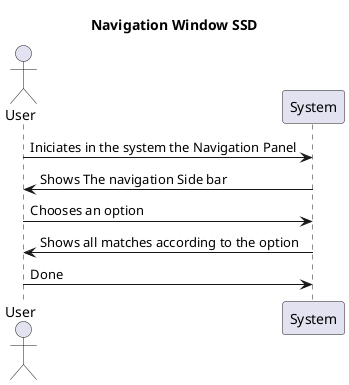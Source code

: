 @startuml
title Navigation Window SSD

actor User as User
participant System as System

User -> System: Iniciates in the system the Navigation Panel
System -> User: Shows The navigation Side bar
User -> System: Chooses an option
System -> User: Shows all matches according to the option
User -> System: Done
@enduml
